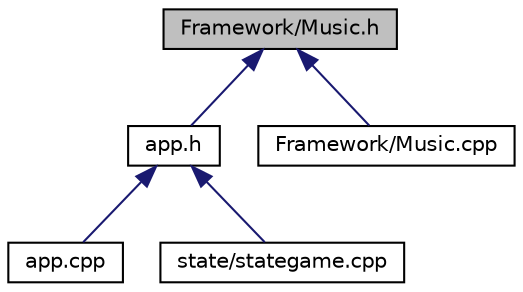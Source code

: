digraph "Framework/Music.h"
{
  edge [fontname="Helvetica",fontsize="10",labelfontname="Helvetica",labelfontsize="10"];
  node [fontname="Helvetica",fontsize="10",shape=record];
  Node1 [label="Framework/Music.h",height=0.2,width=0.4,color="black", fillcolor="grey75", style="filled", fontcolor="black"];
  Node1 -> Node2 [dir="back",color="midnightblue",fontsize="10",style="solid"];
  Node2 [label="app.h",height=0.2,width=0.4,color="black", fillcolor="white", style="filled",URL="$app_8h.html"];
  Node2 -> Node3 [dir="back",color="midnightblue",fontsize="10",style="solid"];
  Node3 [label="app.cpp",height=0.2,width=0.4,color="black", fillcolor="white", style="filled",URL="$app_8cpp.html"];
  Node2 -> Node4 [dir="back",color="midnightblue",fontsize="10",style="solid"];
  Node4 [label="state/stategame.cpp",height=0.2,width=0.4,color="black", fillcolor="white", style="filled",URL="$stategame_8cpp.html"];
  Node1 -> Node5 [dir="back",color="midnightblue",fontsize="10",style="solid"];
  Node5 [label="Framework/Music.cpp",height=0.2,width=0.4,color="black", fillcolor="white", style="filled",URL="$Music_8cpp.html"];
}
